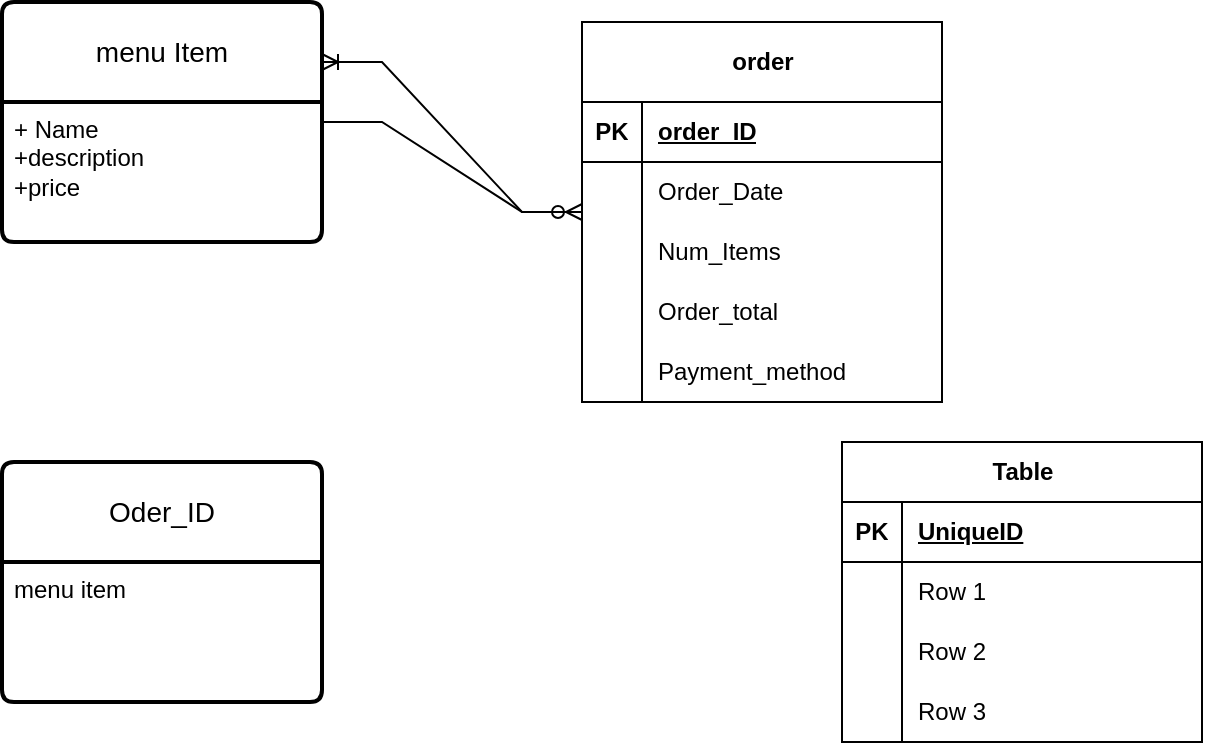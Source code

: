 <mxfile version="24.7.17">
  <diagram id="R2lEEEUBdFMjLlhIrx00" name="Page-1">
    <mxGraphModel dx="417" dy="251" grid="1" gridSize="10" guides="1" tooltips="1" connect="1" arrows="1" fold="1" page="1" pageScale="1" pageWidth="850" pageHeight="1100" math="0" shadow="0" extFonts="Permanent Marker^https://fonts.googleapis.com/css?family=Permanent+Marker">
      <root>
        <mxCell id="0" />
        <mxCell id="1" parent="0" />
        <mxCell id="poQ3_uXE9MTVvp3zGrbQ-27" value="menu Item" style="swimlane;childLayout=stackLayout;horizontal=1;startSize=50;horizontalStack=0;rounded=1;fontSize=14;fontStyle=0;strokeWidth=2;resizeParent=0;resizeLast=1;shadow=0;dashed=0;align=center;arcSize=4;whiteSpace=wrap;html=1;" vertex="1" parent="1">
          <mxGeometry x="90" y="200" width="160" height="120" as="geometry" />
        </mxCell>
        <mxCell id="poQ3_uXE9MTVvp3zGrbQ-28" value="+ Name&lt;br&gt;+description&lt;br&gt;+price" style="align=left;strokeColor=none;fillColor=none;spacingLeft=4;fontSize=12;verticalAlign=top;resizable=0;rotatable=0;part=1;html=1;" vertex="1" parent="poQ3_uXE9MTVvp3zGrbQ-27">
          <mxGeometry y="50" width="160" height="70" as="geometry" />
        </mxCell>
        <mxCell id="poQ3_uXE9MTVvp3zGrbQ-33" value="Table" style="shape=table;startSize=30;container=1;collapsible=1;childLayout=tableLayout;fixedRows=1;rowLines=0;fontStyle=1;align=center;resizeLast=1;html=1;" vertex="1" parent="1">
          <mxGeometry x="510" y="420" width="180" height="150" as="geometry" />
        </mxCell>
        <mxCell id="poQ3_uXE9MTVvp3zGrbQ-34" value="" style="shape=tableRow;horizontal=0;startSize=0;swimlaneHead=0;swimlaneBody=0;fillColor=none;collapsible=0;dropTarget=0;points=[[0,0.5],[1,0.5]];portConstraint=eastwest;top=0;left=0;right=0;bottom=1;" vertex="1" parent="poQ3_uXE9MTVvp3zGrbQ-33">
          <mxGeometry y="30" width="180" height="30" as="geometry" />
        </mxCell>
        <mxCell id="poQ3_uXE9MTVvp3zGrbQ-35" value="PK" style="shape=partialRectangle;connectable=0;fillColor=none;top=0;left=0;bottom=0;right=0;fontStyle=1;overflow=hidden;whiteSpace=wrap;html=1;" vertex="1" parent="poQ3_uXE9MTVvp3zGrbQ-34">
          <mxGeometry width="30" height="30" as="geometry">
            <mxRectangle width="30" height="30" as="alternateBounds" />
          </mxGeometry>
        </mxCell>
        <mxCell id="poQ3_uXE9MTVvp3zGrbQ-36" value="UniqueID" style="shape=partialRectangle;connectable=0;fillColor=none;top=0;left=0;bottom=0;right=0;align=left;spacingLeft=6;fontStyle=5;overflow=hidden;whiteSpace=wrap;html=1;" vertex="1" parent="poQ3_uXE9MTVvp3zGrbQ-34">
          <mxGeometry x="30" width="150" height="30" as="geometry">
            <mxRectangle width="150" height="30" as="alternateBounds" />
          </mxGeometry>
        </mxCell>
        <mxCell id="poQ3_uXE9MTVvp3zGrbQ-37" value="" style="shape=tableRow;horizontal=0;startSize=0;swimlaneHead=0;swimlaneBody=0;fillColor=none;collapsible=0;dropTarget=0;points=[[0,0.5],[1,0.5]];portConstraint=eastwest;top=0;left=0;right=0;bottom=0;" vertex="1" parent="poQ3_uXE9MTVvp3zGrbQ-33">
          <mxGeometry y="60" width="180" height="30" as="geometry" />
        </mxCell>
        <mxCell id="poQ3_uXE9MTVvp3zGrbQ-38" value="" style="shape=partialRectangle;connectable=0;fillColor=none;top=0;left=0;bottom=0;right=0;editable=1;overflow=hidden;whiteSpace=wrap;html=1;" vertex="1" parent="poQ3_uXE9MTVvp3zGrbQ-37">
          <mxGeometry width="30" height="30" as="geometry">
            <mxRectangle width="30" height="30" as="alternateBounds" />
          </mxGeometry>
        </mxCell>
        <mxCell id="poQ3_uXE9MTVvp3zGrbQ-39" value="Row 1" style="shape=partialRectangle;connectable=0;fillColor=none;top=0;left=0;bottom=0;right=0;align=left;spacingLeft=6;overflow=hidden;whiteSpace=wrap;html=1;" vertex="1" parent="poQ3_uXE9MTVvp3zGrbQ-37">
          <mxGeometry x="30" width="150" height="30" as="geometry">
            <mxRectangle width="150" height="30" as="alternateBounds" />
          </mxGeometry>
        </mxCell>
        <mxCell id="poQ3_uXE9MTVvp3zGrbQ-40" value="" style="shape=tableRow;horizontal=0;startSize=0;swimlaneHead=0;swimlaneBody=0;fillColor=none;collapsible=0;dropTarget=0;points=[[0,0.5],[1,0.5]];portConstraint=eastwest;top=0;left=0;right=0;bottom=0;" vertex="1" parent="poQ3_uXE9MTVvp3zGrbQ-33">
          <mxGeometry y="90" width="180" height="30" as="geometry" />
        </mxCell>
        <mxCell id="poQ3_uXE9MTVvp3zGrbQ-41" value="" style="shape=partialRectangle;connectable=0;fillColor=none;top=0;left=0;bottom=0;right=0;editable=1;overflow=hidden;whiteSpace=wrap;html=1;" vertex="1" parent="poQ3_uXE9MTVvp3zGrbQ-40">
          <mxGeometry width="30" height="30" as="geometry">
            <mxRectangle width="30" height="30" as="alternateBounds" />
          </mxGeometry>
        </mxCell>
        <mxCell id="poQ3_uXE9MTVvp3zGrbQ-42" value="Row 2" style="shape=partialRectangle;connectable=0;fillColor=none;top=0;left=0;bottom=0;right=0;align=left;spacingLeft=6;overflow=hidden;whiteSpace=wrap;html=1;" vertex="1" parent="poQ3_uXE9MTVvp3zGrbQ-40">
          <mxGeometry x="30" width="150" height="30" as="geometry">
            <mxRectangle width="150" height="30" as="alternateBounds" />
          </mxGeometry>
        </mxCell>
        <mxCell id="poQ3_uXE9MTVvp3zGrbQ-43" value="" style="shape=tableRow;horizontal=0;startSize=0;swimlaneHead=0;swimlaneBody=0;fillColor=none;collapsible=0;dropTarget=0;points=[[0,0.5],[1,0.5]];portConstraint=eastwest;top=0;left=0;right=0;bottom=0;" vertex="1" parent="poQ3_uXE9MTVvp3zGrbQ-33">
          <mxGeometry y="120" width="180" height="30" as="geometry" />
        </mxCell>
        <mxCell id="poQ3_uXE9MTVvp3zGrbQ-44" value="" style="shape=partialRectangle;connectable=0;fillColor=none;top=0;left=0;bottom=0;right=0;editable=1;overflow=hidden;whiteSpace=wrap;html=1;" vertex="1" parent="poQ3_uXE9MTVvp3zGrbQ-43">
          <mxGeometry width="30" height="30" as="geometry">
            <mxRectangle width="30" height="30" as="alternateBounds" />
          </mxGeometry>
        </mxCell>
        <mxCell id="poQ3_uXE9MTVvp3zGrbQ-45" value="Row 3" style="shape=partialRectangle;connectable=0;fillColor=none;top=0;left=0;bottom=0;right=0;align=left;spacingLeft=6;overflow=hidden;whiteSpace=wrap;html=1;" vertex="1" parent="poQ3_uXE9MTVvp3zGrbQ-43">
          <mxGeometry x="30" width="150" height="30" as="geometry">
            <mxRectangle width="150" height="30" as="alternateBounds" />
          </mxGeometry>
        </mxCell>
        <mxCell id="poQ3_uXE9MTVvp3zGrbQ-46" value="order" style="shape=table;startSize=40;container=1;collapsible=1;childLayout=tableLayout;fixedRows=1;rowLines=0;fontStyle=1;align=center;resizeLast=1;html=1;" vertex="1" parent="1">
          <mxGeometry x="380" y="210" width="180" height="190" as="geometry" />
        </mxCell>
        <mxCell id="poQ3_uXE9MTVvp3zGrbQ-47" value="" style="shape=tableRow;horizontal=0;startSize=0;swimlaneHead=0;swimlaneBody=0;fillColor=none;collapsible=0;dropTarget=0;points=[[0,0.5],[1,0.5]];portConstraint=eastwest;top=0;left=0;right=0;bottom=1;" vertex="1" parent="poQ3_uXE9MTVvp3zGrbQ-46">
          <mxGeometry y="40" width="180" height="30" as="geometry" />
        </mxCell>
        <mxCell id="poQ3_uXE9MTVvp3zGrbQ-48" value="PK" style="shape=partialRectangle;connectable=0;fillColor=none;top=0;left=0;bottom=0;right=0;fontStyle=1;overflow=hidden;whiteSpace=wrap;html=1;" vertex="1" parent="poQ3_uXE9MTVvp3zGrbQ-47">
          <mxGeometry width="30" height="30" as="geometry">
            <mxRectangle width="30" height="30" as="alternateBounds" />
          </mxGeometry>
        </mxCell>
        <mxCell id="poQ3_uXE9MTVvp3zGrbQ-49" value="order_ID" style="shape=partialRectangle;connectable=0;fillColor=none;top=0;left=0;bottom=0;right=0;align=left;spacingLeft=6;fontStyle=5;overflow=hidden;whiteSpace=wrap;html=1;" vertex="1" parent="poQ3_uXE9MTVvp3zGrbQ-47">
          <mxGeometry x="30" width="150" height="30" as="geometry">
            <mxRectangle width="150" height="30" as="alternateBounds" />
          </mxGeometry>
        </mxCell>
        <mxCell id="poQ3_uXE9MTVvp3zGrbQ-50" value="" style="shape=tableRow;horizontal=0;startSize=0;swimlaneHead=0;swimlaneBody=0;fillColor=none;collapsible=0;dropTarget=0;points=[[0,0.5],[1,0.5]];portConstraint=eastwest;top=0;left=0;right=0;bottom=0;" vertex="1" parent="poQ3_uXE9MTVvp3zGrbQ-46">
          <mxGeometry y="70" width="180" height="30" as="geometry" />
        </mxCell>
        <mxCell id="poQ3_uXE9MTVvp3zGrbQ-51" value="" style="shape=partialRectangle;connectable=0;fillColor=none;top=0;left=0;bottom=0;right=0;editable=1;overflow=hidden;whiteSpace=wrap;html=1;" vertex="1" parent="poQ3_uXE9MTVvp3zGrbQ-50">
          <mxGeometry width="30" height="30" as="geometry">
            <mxRectangle width="30" height="30" as="alternateBounds" />
          </mxGeometry>
        </mxCell>
        <mxCell id="poQ3_uXE9MTVvp3zGrbQ-52" value="Order_Date" style="shape=partialRectangle;connectable=0;fillColor=none;top=0;left=0;bottom=0;right=0;align=left;spacingLeft=6;overflow=hidden;whiteSpace=wrap;html=1;" vertex="1" parent="poQ3_uXE9MTVvp3zGrbQ-50">
          <mxGeometry x="30" width="150" height="30" as="geometry">
            <mxRectangle width="150" height="30" as="alternateBounds" />
          </mxGeometry>
        </mxCell>
        <mxCell id="poQ3_uXE9MTVvp3zGrbQ-53" value="" style="shape=tableRow;horizontal=0;startSize=0;swimlaneHead=0;swimlaneBody=0;fillColor=none;collapsible=0;dropTarget=0;points=[[0,0.5],[1,0.5]];portConstraint=eastwest;top=0;left=0;right=0;bottom=0;" vertex="1" parent="poQ3_uXE9MTVvp3zGrbQ-46">
          <mxGeometry y="100" width="180" height="30" as="geometry" />
        </mxCell>
        <mxCell id="poQ3_uXE9MTVvp3zGrbQ-54" value="" style="shape=partialRectangle;connectable=0;fillColor=none;top=0;left=0;bottom=0;right=0;editable=1;overflow=hidden;whiteSpace=wrap;html=1;" vertex="1" parent="poQ3_uXE9MTVvp3zGrbQ-53">
          <mxGeometry width="30" height="30" as="geometry">
            <mxRectangle width="30" height="30" as="alternateBounds" />
          </mxGeometry>
        </mxCell>
        <mxCell id="poQ3_uXE9MTVvp3zGrbQ-55" value="Num_Items" style="shape=partialRectangle;connectable=0;fillColor=none;top=0;left=0;bottom=0;right=0;align=left;spacingLeft=6;overflow=hidden;whiteSpace=wrap;html=1;" vertex="1" parent="poQ3_uXE9MTVvp3zGrbQ-53">
          <mxGeometry x="30" width="150" height="30" as="geometry">
            <mxRectangle width="150" height="30" as="alternateBounds" />
          </mxGeometry>
        </mxCell>
        <mxCell id="poQ3_uXE9MTVvp3zGrbQ-56" value="" style="shape=tableRow;horizontal=0;startSize=0;swimlaneHead=0;swimlaneBody=0;fillColor=none;collapsible=0;dropTarget=0;points=[[0,0.5],[1,0.5]];portConstraint=eastwest;top=0;left=0;right=0;bottom=0;" vertex="1" parent="poQ3_uXE9MTVvp3zGrbQ-46">
          <mxGeometry y="130" width="180" height="30" as="geometry" />
        </mxCell>
        <mxCell id="poQ3_uXE9MTVvp3zGrbQ-57" value="" style="shape=partialRectangle;connectable=0;fillColor=none;top=0;left=0;bottom=0;right=0;editable=1;overflow=hidden;whiteSpace=wrap;html=1;" vertex="1" parent="poQ3_uXE9MTVvp3zGrbQ-56">
          <mxGeometry width="30" height="30" as="geometry">
            <mxRectangle width="30" height="30" as="alternateBounds" />
          </mxGeometry>
        </mxCell>
        <mxCell id="poQ3_uXE9MTVvp3zGrbQ-58" value="Order_total" style="shape=partialRectangle;connectable=0;fillColor=none;top=0;left=0;bottom=0;right=0;align=left;spacingLeft=6;overflow=hidden;whiteSpace=wrap;html=1;" vertex="1" parent="poQ3_uXE9MTVvp3zGrbQ-56">
          <mxGeometry x="30" width="150" height="30" as="geometry">
            <mxRectangle width="150" height="30" as="alternateBounds" />
          </mxGeometry>
        </mxCell>
        <mxCell id="poQ3_uXE9MTVvp3zGrbQ-59" value="" style="shape=tableRow;horizontal=0;startSize=0;swimlaneHead=0;swimlaneBody=0;fillColor=none;collapsible=0;dropTarget=0;points=[[0,0.5],[1,0.5]];portConstraint=eastwest;top=0;left=0;right=0;bottom=0;" vertex="1" parent="poQ3_uXE9MTVvp3zGrbQ-46">
          <mxGeometry y="160" width="180" height="30" as="geometry" />
        </mxCell>
        <mxCell id="poQ3_uXE9MTVvp3zGrbQ-60" value="" style="shape=partialRectangle;connectable=0;fillColor=none;top=0;left=0;bottom=0;right=0;editable=1;overflow=hidden;whiteSpace=wrap;html=1;" vertex="1" parent="poQ3_uXE9MTVvp3zGrbQ-59">
          <mxGeometry width="30" height="30" as="geometry">
            <mxRectangle width="30" height="30" as="alternateBounds" />
          </mxGeometry>
        </mxCell>
        <mxCell id="poQ3_uXE9MTVvp3zGrbQ-61" value="Payment_method" style="shape=partialRectangle;connectable=0;fillColor=none;top=0;left=0;bottom=0;right=0;align=left;spacingLeft=6;overflow=hidden;whiteSpace=wrap;html=1;" vertex="1" parent="poQ3_uXE9MTVvp3zGrbQ-59">
          <mxGeometry x="30" width="150" height="30" as="geometry">
            <mxRectangle width="150" height="30" as="alternateBounds" />
          </mxGeometry>
        </mxCell>
        <mxCell id="poQ3_uXE9MTVvp3zGrbQ-63" value="" style="edgeStyle=entityRelationEdgeStyle;fontSize=12;html=1;endArrow=ERzeroToMany;endFill=1;rounded=0;" edge="1" parent="1" source="poQ3_uXE9MTVvp3zGrbQ-27" target="poQ3_uXE9MTVvp3zGrbQ-46">
          <mxGeometry width="100" height="100" relative="1" as="geometry">
            <mxPoint x="260.0" y="131.96" as="sourcePoint" />
            <mxPoint x="386.8" y="130" as="targetPoint" />
            <Array as="points">
              <mxPoint x="296.8" y="50" />
            </Array>
          </mxGeometry>
        </mxCell>
        <mxCell id="poQ3_uXE9MTVvp3zGrbQ-65" value="" style="edgeStyle=entityRelationEdgeStyle;fontSize=12;html=1;endArrow=ERoneToMany;rounded=0;entryX=1;entryY=0.25;entryDx=0;entryDy=0;" edge="1" parent="1" source="poQ3_uXE9MTVvp3zGrbQ-46" target="poQ3_uXE9MTVvp3zGrbQ-27">
          <mxGeometry width="100" height="100" relative="1" as="geometry">
            <mxPoint x="330" y="240" as="sourcePoint" />
            <mxPoint x="220" y="360" as="targetPoint" />
            <Array as="points">
              <mxPoint x="320" y="250" />
              <mxPoint x="320" y="260" />
              <mxPoint x="330" y="260" />
              <mxPoint x="380" y="260" />
              <mxPoint x="320" y="270" />
              <mxPoint x="320" y="280" />
              <mxPoint x="370" y="230" />
              <mxPoint x="380" y="230" />
              <mxPoint x="330" y="270" />
              <mxPoint x="310" y="270" />
            </Array>
          </mxGeometry>
        </mxCell>
        <mxCell id="poQ3_uXE9MTVvp3zGrbQ-67" value="Oder_ID" style="swimlane;childLayout=stackLayout;horizontal=1;startSize=50;horizontalStack=0;rounded=1;fontSize=14;fontStyle=0;strokeWidth=2;resizeParent=0;resizeLast=1;shadow=0;dashed=0;align=center;arcSize=4;whiteSpace=wrap;html=1;" vertex="1" parent="1">
          <mxGeometry x="90" y="430" width="160" height="120" as="geometry" />
        </mxCell>
        <mxCell id="poQ3_uXE9MTVvp3zGrbQ-68" value="menu item&lt;div&gt;&lt;br&gt;&lt;/div&gt;" style="align=left;strokeColor=none;fillColor=none;spacingLeft=4;fontSize=12;verticalAlign=top;resizable=0;rotatable=0;part=1;html=1;" vertex="1" parent="poQ3_uXE9MTVvp3zGrbQ-67">
          <mxGeometry y="50" width="160" height="70" as="geometry" />
        </mxCell>
      </root>
    </mxGraphModel>
  </diagram>
</mxfile>

